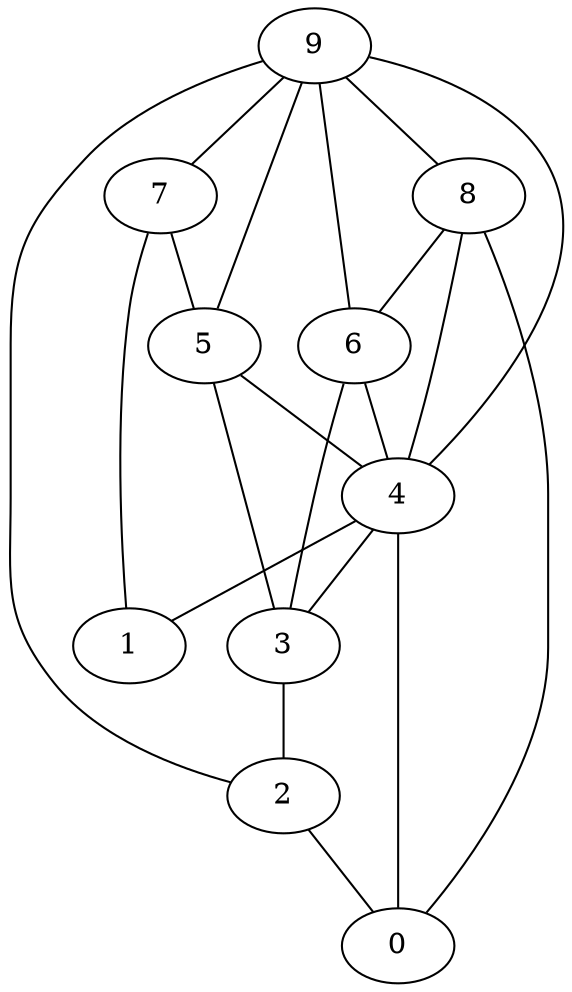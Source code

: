 graph {
    2 -- 0;
    3 -- 2;
    4 -- 0;
    4 -- 1;
    4 -- 3;
    5 -- 3;
    5 -- 4;
    6 -- 3;
    6 -- 4;
    7 -- 1;
    7 -- 5;
    8 -- 0;
    8 -- 4;
    8 -- 6;
    9 -- 2;
    9 -- 4;
    9 -- 5;
    9 -- 6;
    9 -- 7;
    9 -- 8;
}
